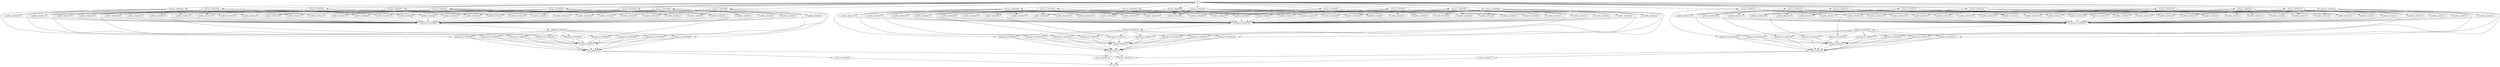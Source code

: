 strict digraph {
mProject_ID0000001 [size=10000000];
mProject_ID0000002 [size=10000000];
mProject_ID0000003 [size=10000000];
mProject_ID0000004 [size=10000000];
mProject_ID0000005 [size=10000000];
mProject_ID0000006 [size=10000000];
mProject_ID0000007 [size=10000000];
mProject_ID0000008 [size=10000000];
mProject_ID0000009 [size=10000000];
mDiffFit_ID0000010 [size=10000000];
mDiffFit_ID0000011 [size=10000000];
mDiffFit_ID0000012 [size=10000000];
mDiffFit_ID0000013 [size=10000000];
mDiffFit_ID0000014 [size=10000000];
mDiffFit_ID0000015 [size=10000000];
mDiffFit_ID0000016 [size=10000000];
mDiffFit_ID0000017 [size=10000000];
mDiffFit_ID0000018 [size=10000000];
mDiffFit_ID0000019 [size=10000000];
mDiffFit_ID0000020 [size=10000000];
mDiffFit_ID0000021 [size=10000000];
mDiffFit_ID0000022 [size=10000000];
mDiffFit_ID0000023 [size=10000000];
mDiffFit_ID0000024 [size=10000000];
mDiffFit_ID0000025 [size=10000000];
mDiffFit_ID0000026 [size=10000000];
mDiffFit_ID0000027 [size=10000000];
mDiffFit_ID0000028 [size=10000000];
mDiffFit_ID0000029 [size=10000000];
mDiffFit_ID0000030 [size=10000000];
mDiffFit_ID0000031 [size=10000000];
mDiffFit_ID0000032 [size=10000000];
mDiffFit_ID0000033 [size=10000000];
mDiffFit_ID0000034 [size=10000000];
mDiffFit_ID0000035 [size=10000000];
mDiffFit_ID0000036 [size=10000000];
mDiffFit_ID0000037 [size=10000000];
mDiffFit_ID0000038 [size=10000000];
mDiffFit_ID0000039 [size=10000000];
mDiffFit_ID0000040 [size=10000000];
mDiffFit_ID0000041 [size=10000000];
mDiffFit_ID0000042 [size=10000000];
mDiffFit_ID0000043 [size=10000000];
mDiffFit_ID0000044 [size=10000000];
mDiffFit_ID0000045 [size=10000000];
mConcatFit_ID0000046 [size=10000000];
mBgModel_ID0000047 [size=10000000];
mBackground_ID0000048 [size=10000000];
mBackground_ID0000049 [size=10000000];
mBackground_ID0000050 [size=10000000];
mBackground_ID0000051 [size=10000000];
mBackground_ID0000052 [size=10000000];
mBackground_ID0000053 [size=10000000];
mBackground_ID0000054 [size=10000000];
mBackground_ID0000055 [size=10000000];
mBackground_ID0000056 [size=10000000];
mImgtbl_ID0000057 [size=10000000];
mAdd_ID0000058 [size=10000000];
mViewer_ID0000059 [size=10000000];
mProject_ID0000060 [size=10000000];
mProject_ID0000061 [size=10000000];
mProject_ID0000062 [size=10000000];
mProject_ID0000063 [size=10000000];
mProject_ID0000064 [size=10000000];
mProject_ID0000065 [size=10000000];
mProject_ID0000066 [size=10000000];
mProject_ID0000067 [size=10000000];
mProject_ID0000068 [size=10000000];
mDiffFit_ID0000069 [size=10000000];
mDiffFit_ID0000070 [size=10000000];
mDiffFit_ID0000071 [size=10000000];
mDiffFit_ID0000072 [size=10000000];
mDiffFit_ID0000073 [size=10000000];
mDiffFit_ID0000074 [size=10000000];
mDiffFit_ID0000075 [size=10000000];
mDiffFit_ID0000076 [size=10000000];
mDiffFit_ID0000077 [size=10000000];
mDiffFit_ID0000078 [size=10000000];
mDiffFit_ID0000079 [size=10000000];
mDiffFit_ID0000080 [size=10000000];
mDiffFit_ID0000081 [size=10000000];
mDiffFit_ID0000082 [size=10000000];
mDiffFit_ID0000083 [size=10000000];
mDiffFit_ID0000084 [size=10000000];
mDiffFit_ID0000085 [size=10000000];
mDiffFit_ID0000086 [size=10000000];
mDiffFit_ID0000087 [size=10000000];
mDiffFit_ID0000088 [size=10000000];
mDiffFit_ID0000089 [size=10000000];
mDiffFit_ID0000090 [size=10000000];
mDiffFit_ID0000091 [size=10000000];
mDiffFit_ID0000092 [size=10000000];
mDiffFit_ID0000093 [size=10000000];
mDiffFit_ID0000094 [size=10000000];
mDiffFit_ID0000095 [size=10000000];
mDiffFit_ID0000096 [size=10000000];
mDiffFit_ID0000097 [size=10000000];
mDiffFit_ID0000098 [size=10000000];
mDiffFit_ID0000099 [size=10000000];
mDiffFit_ID0000100 [size=10000000];
mDiffFit_ID0000101 [size=10000000];
mDiffFit_ID0000102 [size=10000000];
mDiffFit_ID0000103 [size=10000000];
mDiffFit_ID0000104 [size=10000000];
mConcatFit_ID0000105 [size=10000000];
mBgModel_ID0000106 [size=10000000];
mBackground_ID0000107 [size=10000000];
mBackground_ID0000108 [size=10000000];
mBackground_ID0000109 [size=10000000];
mBackground_ID0000110 [size=10000000];
mBackground_ID0000111 [size=10000000];
mBackground_ID0000112 [size=10000000];
mBackground_ID0000113 [size=10000000];
mBackground_ID0000114 [size=10000000];
mBackground_ID0000115 [size=10000000];
mImgtbl_ID0000116 [size=10000000];
mAdd_ID0000117 [size=10000000];
mViewer_ID0000118 [size=10000000];
mProject_ID0000119 [size=10000000];
mProject_ID0000120 [size=10000000];
mProject_ID0000121 [size=10000000];
mProject_ID0000122 [size=10000000];
mProject_ID0000123 [size=10000000];
mProject_ID0000124 [size=10000000];
mProject_ID0000125 [size=10000000];
mProject_ID0000126 [size=10000000];
mProject_ID0000127 [size=10000000];
mDiffFit_ID0000128 [size=10000000];
mDiffFit_ID0000129 [size=10000000];
mDiffFit_ID0000130 [size=10000000];
mDiffFit_ID0000131 [size=10000000];
mDiffFit_ID0000132 [size=10000000];
mDiffFit_ID0000133 [size=10000000];
mDiffFit_ID0000134 [size=10000000];
mDiffFit_ID0000135 [size=10000000];
mDiffFit_ID0000136 [size=10000000];
mDiffFit_ID0000137 [size=10000000];
mDiffFit_ID0000138 [size=10000000];
mDiffFit_ID0000139 [size=10000000];
mDiffFit_ID0000140 [size=10000000];
mDiffFit_ID0000141 [size=10000000];
mDiffFit_ID0000142 [size=10000000];
mDiffFit_ID0000143 [size=10000000];
mDiffFit_ID0000144 [size=10000000];
mDiffFit_ID0000145 [size=10000000];
mDiffFit_ID0000146 [size=10000000];
mDiffFit_ID0000147 [size=10000000];
mDiffFit_ID0000148 [size=10000000];
mDiffFit_ID0000149 [size=10000000];
mDiffFit_ID0000150 [size=10000000];
mDiffFit_ID0000151 [size=10000000];
mDiffFit_ID0000152 [size=10000000];
mDiffFit_ID0000153 [size=10000000];
mDiffFit_ID0000154 [size=10000000];
mDiffFit_ID0000155 [size=10000000];
mDiffFit_ID0000156 [size=10000000];
mDiffFit_ID0000157 [size=10000000];
mDiffFit_ID0000158 [size=10000000];
mDiffFit_ID0000159 [size=10000000];
mDiffFit_ID0000160 [size=10000000];
mDiffFit_ID0000161 [size=10000000];
mDiffFit_ID0000162 [size=10000000];
mDiffFit_ID0000163 [size=10000000];
mConcatFit_ID0000164 [size=10000000];
mBgModel_ID0000165 [size=10000000];
mBackground_ID0000166 [size=10000000];
mBackground_ID0000167 [size=10000000];
mBackground_ID0000168 [size=10000000];
mBackground_ID0000169 [size=10000000];
mBackground_ID0000170 [size=10000000];
mBackground_ID0000171 [size=10000000];
mBackground_ID0000172 [size=10000000];
mBackground_ID0000173 [size=10000000];
mBackground_ID0000174 [size=10000000];
mImgtbl_ID0000175 [size=10000000];
mAdd_ID0000176 [size=10000000];
mViewer_ID0000177 [size=10000000];
mViewer_ID0000178 [size=10000000];
root [size=2];
end [size=2];
mProject_ID0000001 -> mDiffFit_ID0000010 [size=40000000];
mProject_ID0000001 -> mDiffFit_ID0000011 [size=40000000];
mProject_ID0000001 -> mDiffFit_ID0000012 [size=40000000];
mProject_ID0000001 -> mDiffFit_ID0000013 [size=40000000];
mProject_ID0000001 -> mDiffFit_ID0000014 [size=40000000];
mProject_ID0000001 -> mDiffFit_ID0000015 [size=40000000];
mProject_ID0000001 -> mDiffFit_ID0000016 [size=40000000];
mProject_ID0000001 -> mDiffFit_ID0000017 [size=40000000];
mProject_ID0000001 -> mBackground_ID0000048 [size=40000000];
mProject_ID0000002 -> mDiffFit_ID0000010 [size=40000000];
mProject_ID0000002 -> mDiffFit_ID0000018 [size=40000000];
mProject_ID0000002 -> mDiffFit_ID0000019 [size=40000000];
mProject_ID0000002 -> mDiffFit_ID0000020 [size=40000000];
mProject_ID0000002 -> mDiffFit_ID0000021 [size=40000000];
mProject_ID0000002 -> mDiffFit_ID0000022 [size=40000000];
mProject_ID0000002 -> mDiffFit_ID0000023 [size=40000000];
mProject_ID0000002 -> mDiffFit_ID0000024 [size=40000000];
mProject_ID0000002 -> mBackground_ID0000049 [size=40000000];
mProject_ID0000003 -> mDiffFit_ID0000011 [size=40000000];
mProject_ID0000003 -> mDiffFit_ID0000018 [size=40000000];
mProject_ID0000003 -> mDiffFit_ID0000025 [size=40000000];
mProject_ID0000003 -> mDiffFit_ID0000026 [size=40000000];
mProject_ID0000003 -> mDiffFit_ID0000027 [size=40000000];
mProject_ID0000003 -> mDiffFit_ID0000028 [size=40000000];
mProject_ID0000003 -> mDiffFit_ID0000029 [size=40000000];
mProject_ID0000003 -> mDiffFit_ID0000030 [size=40000000];
mProject_ID0000003 -> mBackground_ID0000050 [size=40000000];
mProject_ID0000004 -> mDiffFit_ID0000012 [size=40000000];
mProject_ID0000004 -> mDiffFit_ID0000019 [size=40000000];
mProject_ID0000004 -> mDiffFit_ID0000025 [size=40000000];
mProject_ID0000004 -> mDiffFit_ID0000031 [size=40000000];
mProject_ID0000004 -> mDiffFit_ID0000032 [size=40000000];
mProject_ID0000004 -> mDiffFit_ID0000033 [size=40000000];
mProject_ID0000004 -> mDiffFit_ID0000034 [size=40000000];
mProject_ID0000004 -> mDiffFit_ID0000035 [size=40000000];
mProject_ID0000004 -> mBackground_ID0000051 [size=40000000];
mProject_ID0000005 -> mDiffFit_ID0000013 [size=40000000];
mProject_ID0000005 -> mDiffFit_ID0000020 [size=40000000];
mProject_ID0000005 -> mDiffFit_ID0000026 [size=40000000];
mProject_ID0000005 -> mDiffFit_ID0000031 [size=40000000];
mProject_ID0000005 -> mDiffFit_ID0000036 [size=40000000];
mProject_ID0000005 -> mDiffFit_ID0000037 [size=40000000];
mProject_ID0000005 -> mDiffFit_ID0000038 [size=40000000];
mProject_ID0000005 -> mDiffFit_ID0000039 [size=40000000];
mProject_ID0000005 -> mBackground_ID0000052 [size=40000000];
mProject_ID0000006 -> mDiffFit_ID0000014 [size=40000000];
mProject_ID0000006 -> mDiffFit_ID0000021 [size=40000000];
mProject_ID0000006 -> mDiffFit_ID0000027 [size=40000000];
mProject_ID0000006 -> mDiffFit_ID0000032 [size=40000000];
mProject_ID0000006 -> mDiffFit_ID0000036 [size=40000000];
mProject_ID0000006 -> mDiffFit_ID0000040 [size=40000000];
mProject_ID0000006 -> mDiffFit_ID0000041 [size=40000000];
mProject_ID0000006 -> mDiffFit_ID0000042 [size=40000000];
mProject_ID0000006 -> mBackground_ID0000053 [size=40000000];
mProject_ID0000007 -> mDiffFit_ID0000015 [size=40000000];
mProject_ID0000007 -> mDiffFit_ID0000022 [size=40000000];
mProject_ID0000007 -> mDiffFit_ID0000028 [size=40000000];
mProject_ID0000007 -> mDiffFit_ID0000033 [size=40000000];
mProject_ID0000007 -> mDiffFit_ID0000037 [size=40000000];
mProject_ID0000007 -> mDiffFit_ID0000040 [size=40000000];
mProject_ID0000007 -> mDiffFit_ID0000043 [size=40000000];
mProject_ID0000007 -> mDiffFit_ID0000044 [size=40000000];
mProject_ID0000007 -> mBackground_ID0000054 [size=40000000];
mProject_ID0000008 -> mDiffFit_ID0000016 [size=40000000];
mProject_ID0000008 -> mDiffFit_ID0000023 [size=40000000];
mProject_ID0000008 -> mDiffFit_ID0000029 [size=40000000];
mProject_ID0000008 -> mDiffFit_ID0000034 [size=40000000];
mProject_ID0000008 -> mDiffFit_ID0000038 [size=40000000];
mProject_ID0000008 -> mDiffFit_ID0000041 [size=40000000];
mProject_ID0000008 -> mDiffFit_ID0000043 [size=40000000];
mProject_ID0000008 -> mDiffFit_ID0000045 [size=40000000];
mProject_ID0000008 -> mBackground_ID0000055 [size=40000000];
mProject_ID0000009 -> mDiffFit_ID0000017 [size=40000000];
mProject_ID0000009 -> mDiffFit_ID0000024 [size=40000000];
mProject_ID0000009 -> mDiffFit_ID0000030 [size=40000000];
mProject_ID0000009 -> mDiffFit_ID0000035 [size=40000000];
mProject_ID0000009 -> mDiffFit_ID0000039 [size=40000000];
mProject_ID0000009 -> mDiffFit_ID0000042 [size=40000000];
mProject_ID0000009 -> mDiffFit_ID0000044 [size=40000000];
mProject_ID0000009 -> mDiffFit_ID0000045 [size=40000000];
mProject_ID0000009 -> mBackground_ID0000056 [size=40000000];
mDiffFit_ID0000010 -> mConcatFit_ID0000046 [size=40000000];
mDiffFit_ID0000011 -> mConcatFit_ID0000046 [size=40000000];
mDiffFit_ID0000012 -> mConcatFit_ID0000046 [size=40000000];
mDiffFit_ID0000013 -> mConcatFit_ID0000046 [size=40000000];
mDiffFit_ID0000014 -> mConcatFit_ID0000046 [size=40000000];
mDiffFit_ID0000015 -> mConcatFit_ID0000046 [size=40000000];
mDiffFit_ID0000016 -> mConcatFit_ID0000046 [size=40000000];
mDiffFit_ID0000017 -> mConcatFit_ID0000046 [size=40000000];
mDiffFit_ID0000018 -> mConcatFit_ID0000046 [size=40000000];
mDiffFit_ID0000019 -> mConcatFit_ID0000046 [size=40000000];
mDiffFit_ID0000020 -> mConcatFit_ID0000046 [size=40000000];
mDiffFit_ID0000021 -> mConcatFit_ID0000046 [size=40000000];
mDiffFit_ID0000022 -> mConcatFit_ID0000046 [size=40000000];
mDiffFit_ID0000023 -> mConcatFit_ID0000046 [size=40000000];
mDiffFit_ID0000024 -> mConcatFit_ID0000046 [size=40000000];
mDiffFit_ID0000025 -> mConcatFit_ID0000046 [size=40000000];
mDiffFit_ID0000026 -> mConcatFit_ID0000046 [size=40000000];
mDiffFit_ID0000027 -> mConcatFit_ID0000046 [size=40000000];
mDiffFit_ID0000028 -> mConcatFit_ID0000046 [size=40000000];
mDiffFit_ID0000029 -> mConcatFit_ID0000046 [size=40000000];
mDiffFit_ID0000030 -> mConcatFit_ID0000046 [size=40000000];
mDiffFit_ID0000031 -> mConcatFit_ID0000046 [size=40000000];
mDiffFit_ID0000032 -> mConcatFit_ID0000046 [size=40000000];
mDiffFit_ID0000033 -> mConcatFit_ID0000046 [size=40000000];
mDiffFit_ID0000034 -> mConcatFit_ID0000046 [size=40000000];
mDiffFit_ID0000035 -> mConcatFit_ID0000046 [size=40000000];
mDiffFit_ID0000036 -> mConcatFit_ID0000046 [size=40000000];
mDiffFit_ID0000037 -> mConcatFit_ID0000046 [size=40000000];
mDiffFit_ID0000038 -> mConcatFit_ID0000046 [size=40000000];
mDiffFit_ID0000039 -> mConcatFit_ID0000046 [size=40000000];
mDiffFit_ID0000040 -> mConcatFit_ID0000046 [size=40000000];
mDiffFit_ID0000041 -> mConcatFit_ID0000046 [size=40000000];
mDiffFit_ID0000042 -> mConcatFit_ID0000046 [size=40000000];
mDiffFit_ID0000043 -> mConcatFit_ID0000046 [size=40000000];
mDiffFit_ID0000044 -> mConcatFit_ID0000046 [size=40000000];
mDiffFit_ID0000045 -> mConcatFit_ID0000046 [size=40000000];
mConcatFit_ID0000046 -> mBgModel_ID0000047 [size=40000000];
mBgModel_ID0000047 -> mBackground_ID0000048 [size=40000000];
mBgModel_ID0000047 -> mBackground_ID0000049 [size=40000000];
mBgModel_ID0000047 -> mBackground_ID0000050 [size=40000000];
mBgModel_ID0000047 -> mBackground_ID0000051 [size=40000000];
mBgModel_ID0000047 -> mBackground_ID0000052 [size=40000000];
mBgModel_ID0000047 -> mBackground_ID0000053 [size=40000000];
mBgModel_ID0000047 -> mBackground_ID0000054 [size=40000000];
mBgModel_ID0000047 -> mBackground_ID0000055 [size=40000000];
mBgModel_ID0000047 -> mBackground_ID0000056 [size=40000000];
mBackground_ID0000048 -> mImgtbl_ID0000057 [size=40000000];
mBackground_ID0000048 -> mAdd_ID0000058 [size=40000000];
mBackground_ID0000049 -> mImgtbl_ID0000057 [size=40000000];
mBackground_ID0000049 -> mAdd_ID0000058 [size=40000000];
mBackground_ID0000050 -> mImgtbl_ID0000057 [size=40000000];
mBackground_ID0000050 -> mAdd_ID0000058 [size=40000000];
mBackground_ID0000051 -> mImgtbl_ID0000057 [size=40000000];
mBackground_ID0000051 -> mAdd_ID0000058 [size=40000000];
mBackground_ID0000052 -> mImgtbl_ID0000057 [size=40000000];
mBackground_ID0000052 -> mAdd_ID0000058 [size=40000000];
mBackground_ID0000053 -> mImgtbl_ID0000057 [size=40000000];
mBackground_ID0000053 -> mAdd_ID0000058 [size=40000000];
mBackground_ID0000054 -> mImgtbl_ID0000057 [size=40000000];
mBackground_ID0000054 -> mAdd_ID0000058 [size=40000000];
mBackground_ID0000055 -> mImgtbl_ID0000057 [size=40000000];
mBackground_ID0000055 -> mAdd_ID0000058 [size=40000000];
mBackground_ID0000056 -> mImgtbl_ID0000057 [size=40000000];
mBackground_ID0000056 -> mAdd_ID0000058 [size=40000000];
mImgtbl_ID0000057 -> mAdd_ID0000058 [size=40000000];
mAdd_ID0000058 -> mViewer_ID0000059 [size=40000000];
mAdd_ID0000058 -> mViewer_ID0000178 [size=40000000];
mViewer_ID0000059 -> end [size=2];
mProject_ID0000060 -> mDiffFit_ID0000069 [size=40000000];
mProject_ID0000060 -> mDiffFit_ID0000070 [size=40000000];
mProject_ID0000060 -> mDiffFit_ID0000071 [size=40000000];
mProject_ID0000060 -> mDiffFit_ID0000072 [size=40000000];
mProject_ID0000060 -> mDiffFit_ID0000073 [size=40000000];
mProject_ID0000060 -> mDiffFit_ID0000074 [size=40000000];
mProject_ID0000060 -> mDiffFit_ID0000075 [size=40000000];
mProject_ID0000060 -> mDiffFit_ID0000076 [size=40000000];
mProject_ID0000060 -> mBackground_ID0000107 [size=40000000];
mProject_ID0000061 -> mDiffFit_ID0000069 [size=40000000];
mProject_ID0000061 -> mDiffFit_ID0000077 [size=40000000];
mProject_ID0000061 -> mDiffFit_ID0000078 [size=40000000];
mProject_ID0000061 -> mDiffFit_ID0000079 [size=40000000];
mProject_ID0000061 -> mDiffFit_ID0000080 [size=40000000];
mProject_ID0000061 -> mDiffFit_ID0000081 [size=40000000];
mProject_ID0000061 -> mDiffFit_ID0000082 [size=40000000];
mProject_ID0000061 -> mDiffFit_ID0000083 [size=40000000];
mProject_ID0000061 -> mBackground_ID0000108 [size=40000000];
mProject_ID0000062 -> mDiffFit_ID0000070 [size=40000000];
mProject_ID0000062 -> mDiffFit_ID0000077 [size=40000000];
mProject_ID0000062 -> mDiffFit_ID0000084 [size=40000000];
mProject_ID0000062 -> mDiffFit_ID0000085 [size=40000000];
mProject_ID0000062 -> mDiffFit_ID0000086 [size=40000000];
mProject_ID0000062 -> mDiffFit_ID0000087 [size=40000000];
mProject_ID0000062 -> mDiffFit_ID0000088 [size=40000000];
mProject_ID0000062 -> mDiffFit_ID0000089 [size=40000000];
mProject_ID0000062 -> mBackground_ID0000109 [size=40000000];
mProject_ID0000063 -> mDiffFit_ID0000071 [size=40000000];
mProject_ID0000063 -> mDiffFit_ID0000078 [size=40000000];
mProject_ID0000063 -> mDiffFit_ID0000084 [size=40000000];
mProject_ID0000063 -> mDiffFit_ID0000090 [size=40000000];
mProject_ID0000063 -> mDiffFit_ID0000091 [size=40000000];
mProject_ID0000063 -> mDiffFit_ID0000092 [size=40000000];
mProject_ID0000063 -> mDiffFit_ID0000093 [size=40000000];
mProject_ID0000063 -> mDiffFit_ID0000094 [size=40000000];
mProject_ID0000063 -> mBackground_ID0000110 [size=40000000];
mProject_ID0000064 -> mDiffFit_ID0000072 [size=40000000];
mProject_ID0000064 -> mDiffFit_ID0000079 [size=40000000];
mProject_ID0000064 -> mDiffFit_ID0000085 [size=40000000];
mProject_ID0000064 -> mDiffFit_ID0000090 [size=40000000];
mProject_ID0000064 -> mDiffFit_ID0000095 [size=40000000];
mProject_ID0000064 -> mDiffFit_ID0000096 [size=40000000];
mProject_ID0000064 -> mDiffFit_ID0000097 [size=40000000];
mProject_ID0000064 -> mDiffFit_ID0000098 [size=40000000];
mProject_ID0000064 -> mBackground_ID0000111 [size=40000000];
mProject_ID0000065 -> mDiffFit_ID0000073 [size=40000000];
mProject_ID0000065 -> mDiffFit_ID0000080 [size=40000000];
mProject_ID0000065 -> mDiffFit_ID0000086 [size=40000000];
mProject_ID0000065 -> mDiffFit_ID0000091 [size=40000000];
mProject_ID0000065 -> mDiffFit_ID0000095 [size=40000000];
mProject_ID0000065 -> mDiffFit_ID0000099 [size=40000000];
mProject_ID0000065 -> mDiffFit_ID0000100 [size=40000000];
mProject_ID0000065 -> mDiffFit_ID0000101 [size=40000000];
mProject_ID0000065 -> mBackground_ID0000112 [size=40000000];
mProject_ID0000066 -> mDiffFit_ID0000074 [size=40000000];
mProject_ID0000066 -> mDiffFit_ID0000081 [size=40000000];
mProject_ID0000066 -> mDiffFit_ID0000087 [size=40000000];
mProject_ID0000066 -> mDiffFit_ID0000092 [size=40000000];
mProject_ID0000066 -> mDiffFit_ID0000096 [size=40000000];
mProject_ID0000066 -> mDiffFit_ID0000099 [size=40000000];
mProject_ID0000066 -> mDiffFit_ID0000102 [size=40000000];
mProject_ID0000066 -> mDiffFit_ID0000103 [size=40000000];
mProject_ID0000066 -> mBackground_ID0000113 [size=40000000];
mProject_ID0000067 -> mDiffFit_ID0000075 [size=40000000];
mProject_ID0000067 -> mDiffFit_ID0000082 [size=40000000];
mProject_ID0000067 -> mDiffFit_ID0000088 [size=40000000];
mProject_ID0000067 -> mDiffFit_ID0000093 [size=40000000];
mProject_ID0000067 -> mDiffFit_ID0000097 [size=40000000];
mProject_ID0000067 -> mDiffFit_ID0000100 [size=40000000];
mProject_ID0000067 -> mDiffFit_ID0000102 [size=40000000];
mProject_ID0000067 -> mDiffFit_ID0000104 [size=40000000];
mProject_ID0000067 -> mBackground_ID0000114 [size=40000000];
mProject_ID0000068 -> mDiffFit_ID0000076 [size=40000000];
mProject_ID0000068 -> mDiffFit_ID0000083 [size=40000000];
mProject_ID0000068 -> mDiffFit_ID0000089 [size=40000000];
mProject_ID0000068 -> mDiffFit_ID0000094 [size=40000000];
mProject_ID0000068 -> mDiffFit_ID0000098 [size=40000000];
mProject_ID0000068 -> mDiffFit_ID0000101 [size=40000000];
mProject_ID0000068 -> mDiffFit_ID0000103 [size=40000000];
mProject_ID0000068 -> mDiffFit_ID0000104 [size=40000000];
mProject_ID0000068 -> mBackground_ID0000115 [size=40000000];
mDiffFit_ID0000069 -> mConcatFit_ID0000105 [size=40000000];
mDiffFit_ID0000070 -> mConcatFit_ID0000105 [size=40000000];
mDiffFit_ID0000071 -> mConcatFit_ID0000105 [size=40000000];
mDiffFit_ID0000072 -> mConcatFit_ID0000105 [size=40000000];
mDiffFit_ID0000073 -> mConcatFit_ID0000105 [size=40000000];
mDiffFit_ID0000074 -> mConcatFit_ID0000105 [size=40000000];
mDiffFit_ID0000075 -> mConcatFit_ID0000105 [size=40000000];
mDiffFit_ID0000076 -> mConcatFit_ID0000105 [size=40000000];
mDiffFit_ID0000077 -> mConcatFit_ID0000105 [size=40000000];
mDiffFit_ID0000078 -> mConcatFit_ID0000105 [size=40000000];
mDiffFit_ID0000079 -> mConcatFit_ID0000105 [size=40000000];
mDiffFit_ID0000080 -> mConcatFit_ID0000105 [size=40000000];
mDiffFit_ID0000081 -> mConcatFit_ID0000105 [size=40000000];
mDiffFit_ID0000082 -> mConcatFit_ID0000105 [size=40000000];
mDiffFit_ID0000083 -> mConcatFit_ID0000105 [size=40000000];
mDiffFit_ID0000084 -> mConcatFit_ID0000105 [size=40000000];
mDiffFit_ID0000085 -> mConcatFit_ID0000105 [size=40000000];
mDiffFit_ID0000086 -> mConcatFit_ID0000105 [size=40000000];
mDiffFit_ID0000087 -> mConcatFit_ID0000105 [size=40000000];
mDiffFit_ID0000088 -> mConcatFit_ID0000105 [size=40000000];
mDiffFit_ID0000089 -> mConcatFit_ID0000105 [size=40000000];
mDiffFit_ID0000090 -> mConcatFit_ID0000105 [size=40000000];
mDiffFit_ID0000091 -> mConcatFit_ID0000105 [size=40000000];
mDiffFit_ID0000092 -> mConcatFit_ID0000105 [size=40000000];
mDiffFit_ID0000093 -> mConcatFit_ID0000105 [size=40000000];
mDiffFit_ID0000094 -> mConcatFit_ID0000105 [size=40000000];
mDiffFit_ID0000095 -> mConcatFit_ID0000105 [size=40000000];
mDiffFit_ID0000096 -> mConcatFit_ID0000105 [size=40000000];
mDiffFit_ID0000097 -> mConcatFit_ID0000105 [size=40000000];
mDiffFit_ID0000098 -> mConcatFit_ID0000105 [size=40000000];
mDiffFit_ID0000099 -> mConcatFit_ID0000105 [size=40000000];
mDiffFit_ID0000100 -> mConcatFit_ID0000105 [size=40000000];
mDiffFit_ID0000101 -> mConcatFit_ID0000105 [size=40000000];
mDiffFit_ID0000102 -> mConcatFit_ID0000105 [size=40000000];
mDiffFit_ID0000103 -> mConcatFit_ID0000105 [size=40000000];
mDiffFit_ID0000104 -> mConcatFit_ID0000105 [size=40000000];
mConcatFit_ID0000105 -> mBgModel_ID0000106 [size=40000000];
mBgModel_ID0000106 -> mBackground_ID0000107 [size=40000000];
mBgModel_ID0000106 -> mBackground_ID0000108 [size=40000000];
mBgModel_ID0000106 -> mBackground_ID0000109 [size=40000000];
mBgModel_ID0000106 -> mBackground_ID0000110 [size=40000000];
mBgModel_ID0000106 -> mBackground_ID0000111 [size=40000000];
mBgModel_ID0000106 -> mBackground_ID0000112 [size=40000000];
mBgModel_ID0000106 -> mBackground_ID0000113 [size=40000000];
mBgModel_ID0000106 -> mBackground_ID0000114 [size=40000000];
mBgModel_ID0000106 -> mBackground_ID0000115 [size=40000000];
mBackground_ID0000107 -> mImgtbl_ID0000116 [size=40000000];
mBackground_ID0000107 -> mAdd_ID0000117 [size=40000000];
mBackground_ID0000108 -> mImgtbl_ID0000116 [size=40000000];
mBackground_ID0000108 -> mAdd_ID0000117 [size=40000000];
mBackground_ID0000109 -> mImgtbl_ID0000116 [size=40000000];
mBackground_ID0000109 -> mAdd_ID0000117 [size=40000000];
mBackground_ID0000110 -> mImgtbl_ID0000116 [size=40000000];
mBackground_ID0000110 -> mAdd_ID0000117 [size=40000000];
mBackground_ID0000111 -> mImgtbl_ID0000116 [size=40000000];
mBackground_ID0000111 -> mAdd_ID0000117 [size=40000000];
mBackground_ID0000112 -> mImgtbl_ID0000116 [size=40000000];
mBackground_ID0000112 -> mAdd_ID0000117 [size=40000000];
mBackground_ID0000113 -> mImgtbl_ID0000116 [size=40000000];
mBackground_ID0000113 -> mAdd_ID0000117 [size=40000000];
mBackground_ID0000114 -> mImgtbl_ID0000116 [size=40000000];
mBackground_ID0000114 -> mAdd_ID0000117 [size=40000000];
mBackground_ID0000115 -> mImgtbl_ID0000116 [size=40000000];
mBackground_ID0000115 -> mAdd_ID0000117 [size=40000000];
mImgtbl_ID0000116 -> mAdd_ID0000117 [size=40000000];
mAdd_ID0000117 -> mViewer_ID0000118 [size=40000000];
mAdd_ID0000117 -> mViewer_ID0000178 [size=40000000];
mViewer_ID0000118 -> end [size=2];
mProject_ID0000119 -> mDiffFit_ID0000128 [size=40000000];
mProject_ID0000119 -> mDiffFit_ID0000129 [size=40000000];
mProject_ID0000119 -> mDiffFit_ID0000130 [size=40000000];
mProject_ID0000119 -> mDiffFit_ID0000131 [size=40000000];
mProject_ID0000119 -> mDiffFit_ID0000132 [size=40000000];
mProject_ID0000119 -> mDiffFit_ID0000133 [size=40000000];
mProject_ID0000119 -> mDiffFit_ID0000134 [size=40000000];
mProject_ID0000119 -> mDiffFit_ID0000135 [size=40000000];
mProject_ID0000119 -> mBackground_ID0000166 [size=40000000];
mProject_ID0000120 -> mDiffFit_ID0000128 [size=40000000];
mProject_ID0000120 -> mDiffFit_ID0000136 [size=40000000];
mProject_ID0000120 -> mDiffFit_ID0000137 [size=40000000];
mProject_ID0000120 -> mDiffFit_ID0000138 [size=40000000];
mProject_ID0000120 -> mDiffFit_ID0000139 [size=40000000];
mProject_ID0000120 -> mDiffFit_ID0000140 [size=40000000];
mProject_ID0000120 -> mDiffFit_ID0000141 [size=40000000];
mProject_ID0000120 -> mDiffFit_ID0000142 [size=40000000];
mProject_ID0000120 -> mBackground_ID0000167 [size=40000000];
mProject_ID0000121 -> mDiffFit_ID0000129 [size=40000000];
mProject_ID0000121 -> mDiffFit_ID0000136 [size=40000000];
mProject_ID0000121 -> mDiffFit_ID0000143 [size=40000000];
mProject_ID0000121 -> mDiffFit_ID0000144 [size=40000000];
mProject_ID0000121 -> mDiffFit_ID0000145 [size=40000000];
mProject_ID0000121 -> mDiffFit_ID0000146 [size=40000000];
mProject_ID0000121 -> mDiffFit_ID0000147 [size=40000000];
mProject_ID0000121 -> mDiffFit_ID0000148 [size=40000000];
mProject_ID0000121 -> mBackground_ID0000168 [size=40000000];
mProject_ID0000122 -> mDiffFit_ID0000130 [size=40000000];
mProject_ID0000122 -> mDiffFit_ID0000137 [size=40000000];
mProject_ID0000122 -> mDiffFit_ID0000143 [size=40000000];
mProject_ID0000122 -> mDiffFit_ID0000149 [size=40000000];
mProject_ID0000122 -> mDiffFit_ID0000150 [size=40000000];
mProject_ID0000122 -> mDiffFit_ID0000151 [size=40000000];
mProject_ID0000122 -> mDiffFit_ID0000152 [size=40000000];
mProject_ID0000122 -> mDiffFit_ID0000153 [size=40000000];
mProject_ID0000122 -> mBackground_ID0000169 [size=40000000];
mProject_ID0000123 -> mDiffFit_ID0000131 [size=40000000];
mProject_ID0000123 -> mDiffFit_ID0000138 [size=40000000];
mProject_ID0000123 -> mDiffFit_ID0000144 [size=40000000];
mProject_ID0000123 -> mDiffFit_ID0000149 [size=40000000];
mProject_ID0000123 -> mDiffFit_ID0000154 [size=40000000];
mProject_ID0000123 -> mDiffFit_ID0000155 [size=40000000];
mProject_ID0000123 -> mDiffFit_ID0000156 [size=40000000];
mProject_ID0000123 -> mDiffFit_ID0000157 [size=40000000];
mProject_ID0000123 -> mBackground_ID0000170 [size=40000000];
mProject_ID0000124 -> mDiffFit_ID0000132 [size=40000000];
mProject_ID0000124 -> mDiffFit_ID0000139 [size=40000000];
mProject_ID0000124 -> mDiffFit_ID0000145 [size=40000000];
mProject_ID0000124 -> mDiffFit_ID0000150 [size=40000000];
mProject_ID0000124 -> mDiffFit_ID0000154 [size=40000000];
mProject_ID0000124 -> mDiffFit_ID0000158 [size=40000000];
mProject_ID0000124 -> mDiffFit_ID0000159 [size=40000000];
mProject_ID0000124 -> mDiffFit_ID0000160 [size=40000000];
mProject_ID0000124 -> mBackground_ID0000171 [size=40000000];
mProject_ID0000125 -> mDiffFit_ID0000133 [size=40000000];
mProject_ID0000125 -> mDiffFit_ID0000140 [size=40000000];
mProject_ID0000125 -> mDiffFit_ID0000146 [size=40000000];
mProject_ID0000125 -> mDiffFit_ID0000151 [size=40000000];
mProject_ID0000125 -> mDiffFit_ID0000155 [size=40000000];
mProject_ID0000125 -> mDiffFit_ID0000158 [size=40000000];
mProject_ID0000125 -> mDiffFit_ID0000161 [size=40000000];
mProject_ID0000125 -> mDiffFit_ID0000162 [size=40000000];
mProject_ID0000125 -> mBackground_ID0000172 [size=40000000];
mProject_ID0000126 -> mDiffFit_ID0000134 [size=40000000];
mProject_ID0000126 -> mDiffFit_ID0000141 [size=40000000];
mProject_ID0000126 -> mDiffFit_ID0000147 [size=40000000];
mProject_ID0000126 -> mDiffFit_ID0000152 [size=40000000];
mProject_ID0000126 -> mDiffFit_ID0000156 [size=40000000];
mProject_ID0000126 -> mDiffFit_ID0000159 [size=40000000];
mProject_ID0000126 -> mDiffFit_ID0000161 [size=40000000];
mProject_ID0000126 -> mDiffFit_ID0000163 [size=40000000];
mProject_ID0000126 -> mBackground_ID0000173 [size=40000000];
mProject_ID0000127 -> mDiffFit_ID0000135 [size=40000000];
mProject_ID0000127 -> mDiffFit_ID0000142 [size=40000000];
mProject_ID0000127 -> mDiffFit_ID0000148 [size=40000000];
mProject_ID0000127 -> mDiffFit_ID0000153 [size=40000000];
mProject_ID0000127 -> mDiffFit_ID0000157 [size=40000000];
mProject_ID0000127 -> mDiffFit_ID0000160 [size=40000000];
mProject_ID0000127 -> mDiffFit_ID0000162 [size=40000000];
mProject_ID0000127 -> mDiffFit_ID0000163 [size=40000000];
mProject_ID0000127 -> mBackground_ID0000174 [size=40000000];
mDiffFit_ID0000128 -> mConcatFit_ID0000164 [size=40000000];
mDiffFit_ID0000129 -> mConcatFit_ID0000164 [size=40000000];
mDiffFit_ID0000130 -> mConcatFit_ID0000164 [size=40000000];
mDiffFit_ID0000131 -> mConcatFit_ID0000164 [size=40000000];
mDiffFit_ID0000132 -> mConcatFit_ID0000164 [size=40000000];
mDiffFit_ID0000133 -> mConcatFit_ID0000164 [size=40000000];
mDiffFit_ID0000134 -> mConcatFit_ID0000164 [size=40000000];
mDiffFit_ID0000135 -> mConcatFit_ID0000164 [size=40000000];
mDiffFit_ID0000136 -> mConcatFit_ID0000164 [size=40000000];
mDiffFit_ID0000137 -> mConcatFit_ID0000164 [size=40000000];
mDiffFit_ID0000138 -> mConcatFit_ID0000164 [size=40000000];
mDiffFit_ID0000139 -> mConcatFit_ID0000164 [size=40000000];
mDiffFit_ID0000140 -> mConcatFit_ID0000164 [size=40000000];
mDiffFit_ID0000141 -> mConcatFit_ID0000164 [size=40000000];
mDiffFit_ID0000142 -> mConcatFit_ID0000164 [size=40000000];
mDiffFit_ID0000143 -> mConcatFit_ID0000164 [size=40000000];
mDiffFit_ID0000144 -> mConcatFit_ID0000164 [size=40000000];
mDiffFit_ID0000145 -> mConcatFit_ID0000164 [size=40000000];
mDiffFit_ID0000146 -> mConcatFit_ID0000164 [size=40000000];
mDiffFit_ID0000147 -> mConcatFit_ID0000164 [size=40000000];
mDiffFit_ID0000148 -> mConcatFit_ID0000164 [size=40000000];
mDiffFit_ID0000149 -> mConcatFit_ID0000164 [size=40000000];
mDiffFit_ID0000150 -> mConcatFit_ID0000164 [size=40000000];
mDiffFit_ID0000151 -> mConcatFit_ID0000164 [size=40000000];
mDiffFit_ID0000152 -> mConcatFit_ID0000164 [size=40000000];
mDiffFit_ID0000153 -> mConcatFit_ID0000164 [size=40000000];
mDiffFit_ID0000154 -> mConcatFit_ID0000164 [size=40000000];
mDiffFit_ID0000155 -> mConcatFit_ID0000164 [size=40000000];
mDiffFit_ID0000156 -> mConcatFit_ID0000164 [size=40000000];
mDiffFit_ID0000157 -> mConcatFit_ID0000164 [size=40000000];
mDiffFit_ID0000158 -> mConcatFit_ID0000164 [size=40000000];
mDiffFit_ID0000159 -> mConcatFit_ID0000164 [size=40000000];
mDiffFit_ID0000160 -> mConcatFit_ID0000164 [size=40000000];
mDiffFit_ID0000161 -> mConcatFit_ID0000164 [size=40000000];
mDiffFit_ID0000162 -> mConcatFit_ID0000164 [size=40000000];
mDiffFit_ID0000163 -> mConcatFit_ID0000164 [size=40000000];
mConcatFit_ID0000164 -> mBgModel_ID0000165 [size=40000000];
mBgModel_ID0000165 -> mBackground_ID0000166 [size=40000000];
mBgModel_ID0000165 -> mBackground_ID0000167 [size=40000000];
mBgModel_ID0000165 -> mBackground_ID0000168 [size=40000000];
mBgModel_ID0000165 -> mBackground_ID0000169 [size=40000000];
mBgModel_ID0000165 -> mBackground_ID0000170 [size=40000000];
mBgModel_ID0000165 -> mBackground_ID0000171 [size=40000000];
mBgModel_ID0000165 -> mBackground_ID0000172 [size=40000000];
mBgModel_ID0000165 -> mBackground_ID0000173 [size=40000000];
mBgModel_ID0000165 -> mBackground_ID0000174 [size=40000000];
mBackground_ID0000166 -> mImgtbl_ID0000175 [size=40000000];
mBackground_ID0000166 -> mAdd_ID0000176 [size=40000000];
mBackground_ID0000167 -> mImgtbl_ID0000175 [size=40000000];
mBackground_ID0000167 -> mAdd_ID0000176 [size=40000000];
mBackground_ID0000168 -> mImgtbl_ID0000175 [size=40000000];
mBackground_ID0000168 -> mAdd_ID0000176 [size=40000000];
mBackground_ID0000169 -> mImgtbl_ID0000175 [size=40000000];
mBackground_ID0000169 -> mAdd_ID0000176 [size=40000000];
mBackground_ID0000170 -> mImgtbl_ID0000175 [size=40000000];
mBackground_ID0000170 -> mAdd_ID0000176 [size=40000000];
mBackground_ID0000171 -> mImgtbl_ID0000175 [size=40000000];
mBackground_ID0000171 -> mAdd_ID0000176 [size=40000000];
mBackground_ID0000172 -> mImgtbl_ID0000175 [size=40000000];
mBackground_ID0000172 -> mAdd_ID0000176 [size=40000000];
mBackground_ID0000173 -> mImgtbl_ID0000175 [size=40000000];
mBackground_ID0000173 -> mAdd_ID0000176 [size=40000000];
mBackground_ID0000174 -> mImgtbl_ID0000175 [size=40000000];
mBackground_ID0000174 -> mAdd_ID0000176 [size=40000000];
mImgtbl_ID0000175 -> mAdd_ID0000176 [size=40000000];
mAdd_ID0000176 -> mViewer_ID0000177 [size=40000000];
mAdd_ID0000176 -> mViewer_ID0000178 [size=40000000];
mViewer_ID0000177 -> end [size=2];
mViewer_ID0000178 -> end [size=2];
root -> mProject_ID0000001 [size=2];
root -> mProject_ID0000002 [size=2];
root -> mProject_ID0000003 [size=2];
root -> mProject_ID0000004 [size=2];
root -> mProject_ID0000005 [size=2];
root -> mProject_ID0000006 [size=2];
root -> mProject_ID0000007 [size=2];
root -> mProject_ID0000008 [size=2];
root -> mProject_ID0000009 [size=2];
root -> mProject_ID0000060 [size=2];
root -> mProject_ID0000061 [size=2];
root -> mProject_ID0000062 [size=2];
root -> mProject_ID0000063 [size=2];
root -> mProject_ID0000064 [size=2];
root -> mProject_ID0000065 [size=2];
root -> mProject_ID0000066 [size=2];
root -> mProject_ID0000067 [size=2];
root -> mProject_ID0000068 [size=2];
root -> mProject_ID0000119 [size=2];
root -> mProject_ID0000120 [size=2];
root -> mProject_ID0000121 [size=2];
root -> mProject_ID0000122 [size=2];
root -> mProject_ID0000123 [size=2];
root -> mProject_ID0000124 [size=2];
root -> mProject_ID0000125 [size=2];
root -> mProject_ID0000126 [size=2];
root -> mProject_ID0000127 [size=2];
}
